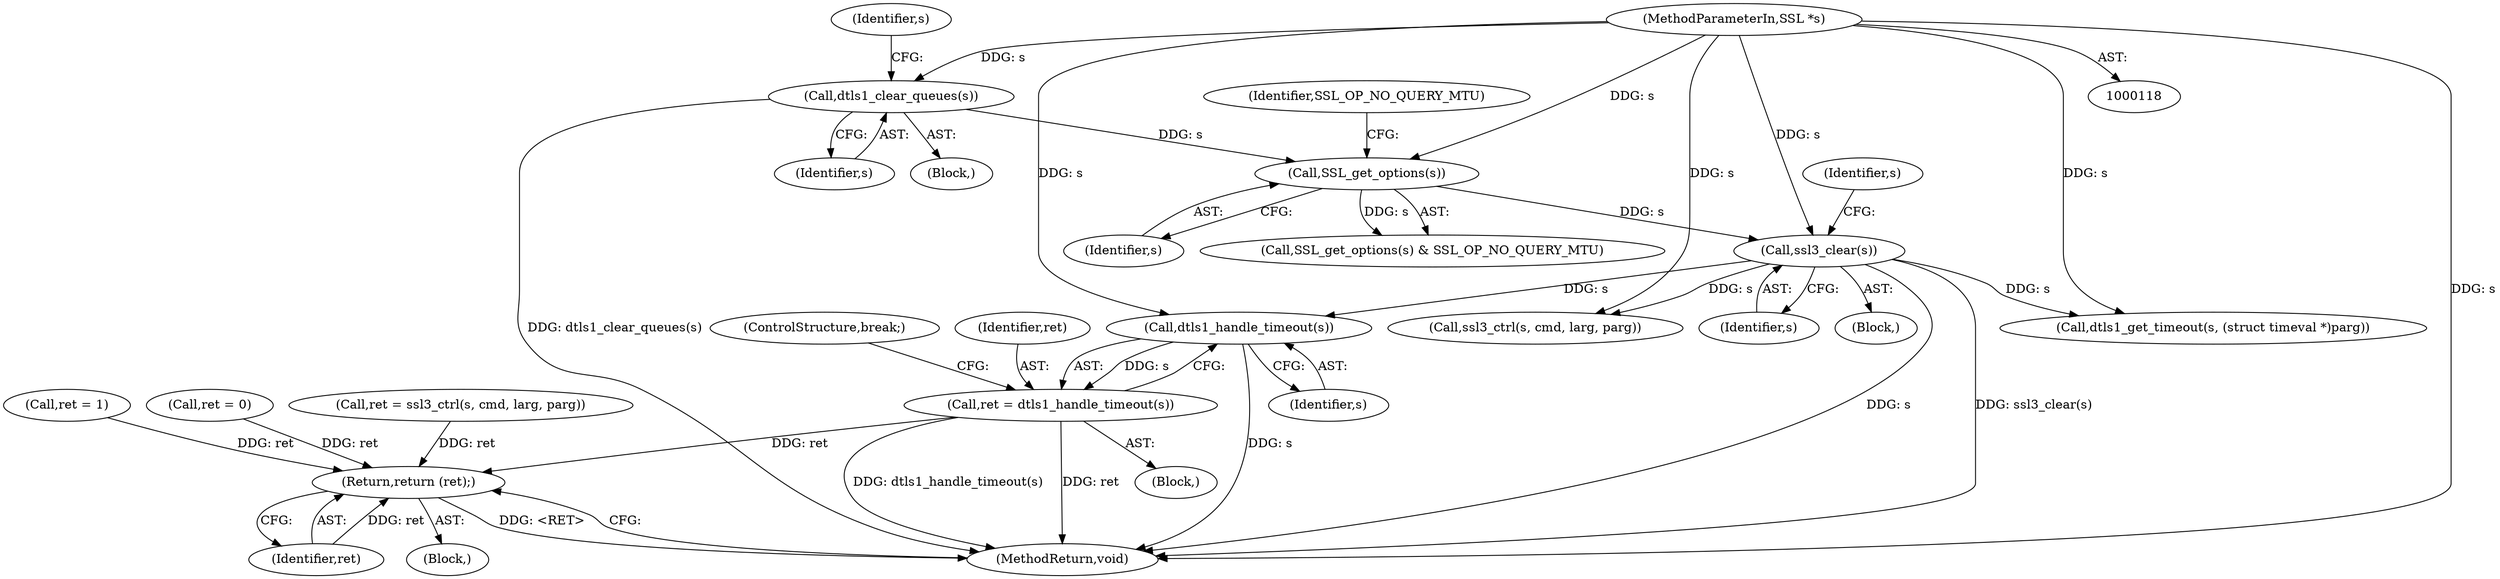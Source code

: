 digraph "0_openssl_f5c7f5dfbaf0d2f7d946d0fe86f08e6bcb36ed0d_0@pointer" {
"1000298" [label="(Call,dtls1_handle_timeout(s))"];
"1000232" [label="(Call,ssl3_clear(s))"];
"1000200" [label="(Call,SSL_get_options(s))"];
"1000169" [label="(Call,dtls1_clear_queues(s))"];
"1000119" [label="(MethodParameterIn,SSL *s)"];
"1000296" [label="(Call,ret = dtls1_handle_timeout(s))"];
"1000353" [label="(Return,return (ret);)"];
"1000297" [label="(Identifier,ret)"];
"1000119" [label="(MethodParameterIn,SSL *s)"];
"1000354" [label="(Identifier,ret)"];
"1000296" [label="(Call,ret = dtls1_handle_timeout(s))"];
"1000173" [label="(Identifier,s)"];
"1000199" [label="(Call,SSL_get_options(s) & SSL_OP_NO_QUERY_MTU)"];
"1000347" [label="(Call,ssl3_ctrl(s, cmd, larg, parg))"];
"1000284" [label="(Call,dtls1_get_timeout(s, (struct timeval *)parg))"];
"1000345" [label="(Call,ret = ssl3_ctrl(s, cmd, larg, parg))"];
"1000201" [label="(Identifier,s)"];
"1000232" [label="(Call,ssl3_clear(s))"];
"1000238" [label="(Identifier,s)"];
"1000233" [label="(Identifier,s)"];
"1000291" [label="(Call,ret = 1)"];
"1000299" [label="(Identifier,s)"];
"1000714" [label="(MethodReturn,void)"];
"1000280" [label="(Block,)"];
"1000202" [label="(Identifier,SSL_OP_NO_QUERY_MTU)"];
"1000140" [label="(Block,)"];
"1000273" [label="(Block,)"];
"1000300" [label="(ControlStructure,break;)"];
"1000353" [label="(Return,return (ret);)"];
"1000298" [label="(Call,dtls1_handle_timeout(s))"];
"1000169" [label="(Call,dtls1_clear_queues(s))"];
"1000275" [label="(Call,ret = 0)"];
"1000200" [label="(Call,SSL_get_options(s))"];
"1000126" [label="(Block,)"];
"1000170" [label="(Identifier,s)"];
"1000298" -> "1000296"  [label="AST: "];
"1000298" -> "1000299"  [label="CFG: "];
"1000299" -> "1000298"  [label="AST: "];
"1000296" -> "1000298"  [label="CFG: "];
"1000298" -> "1000714"  [label="DDG: s"];
"1000298" -> "1000296"  [label="DDG: s"];
"1000232" -> "1000298"  [label="DDG: s"];
"1000119" -> "1000298"  [label="DDG: s"];
"1000232" -> "1000126"  [label="AST: "];
"1000232" -> "1000233"  [label="CFG: "];
"1000233" -> "1000232"  [label="AST: "];
"1000238" -> "1000232"  [label="CFG: "];
"1000232" -> "1000714"  [label="DDG: s"];
"1000232" -> "1000714"  [label="DDG: ssl3_clear(s)"];
"1000200" -> "1000232"  [label="DDG: s"];
"1000119" -> "1000232"  [label="DDG: s"];
"1000232" -> "1000284"  [label="DDG: s"];
"1000232" -> "1000347"  [label="DDG: s"];
"1000200" -> "1000199"  [label="AST: "];
"1000200" -> "1000201"  [label="CFG: "];
"1000201" -> "1000200"  [label="AST: "];
"1000202" -> "1000200"  [label="CFG: "];
"1000200" -> "1000199"  [label="DDG: s"];
"1000169" -> "1000200"  [label="DDG: s"];
"1000119" -> "1000200"  [label="DDG: s"];
"1000169" -> "1000140"  [label="AST: "];
"1000169" -> "1000170"  [label="CFG: "];
"1000170" -> "1000169"  [label="AST: "];
"1000173" -> "1000169"  [label="CFG: "];
"1000169" -> "1000714"  [label="DDG: dtls1_clear_queues(s)"];
"1000119" -> "1000169"  [label="DDG: s"];
"1000119" -> "1000118"  [label="AST: "];
"1000119" -> "1000714"  [label="DDG: s"];
"1000119" -> "1000284"  [label="DDG: s"];
"1000119" -> "1000347"  [label="DDG: s"];
"1000296" -> "1000280"  [label="AST: "];
"1000297" -> "1000296"  [label="AST: "];
"1000300" -> "1000296"  [label="CFG: "];
"1000296" -> "1000714"  [label="DDG: dtls1_handle_timeout(s)"];
"1000296" -> "1000714"  [label="DDG: ret"];
"1000296" -> "1000353"  [label="DDG: ret"];
"1000353" -> "1000273"  [label="AST: "];
"1000353" -> "1000354"  [label="CFG: "];
"1000354" -> "1000353"  [label="AST: "];
"1000714" -> "1000353"  [label="CFG: "];
"1000353" -> "1000714"  [label="DDG: <RET>"];
"1000354" -> "1000353"  [label="DDG: ret"];
"1000291" -> "1000353"  [label="DDG: ret"];
"1000275" -> "1000353"  [label="DDG: ret"];
"1000345" -> "1000353"  [label="DDG: ret"];
}
